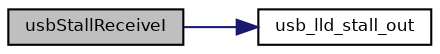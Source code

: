 digraph "usbStallReceiveI"
{
  bgcolor="transparent";
  edge [fontname="Helvetica",fontsize="8",labelfontname="Helvetica",labelfontsize="8"];
  node [fontname="Helvetica",fontsize="8",shape=record];
  rankdir="LR";
  Node69 [label="usbStallReceiveI",height=0.2,width=0.4,color="black", fillcolor="grey75", style="filled", fontcolor="black"];
  Node69 -> Node70 [color="midnightblue",fontsize="8",style="solid",fontname="Helvetica"];
  Node70 [label="usb_lld_stall_out",height=0.2,width=0.4,color="black",URL="$group___u_s_b.html#gadf16a83ce060c7692c6383d2c61b7924",tooltip="Brings an OUT endpoint in the stalled state. "];
}
